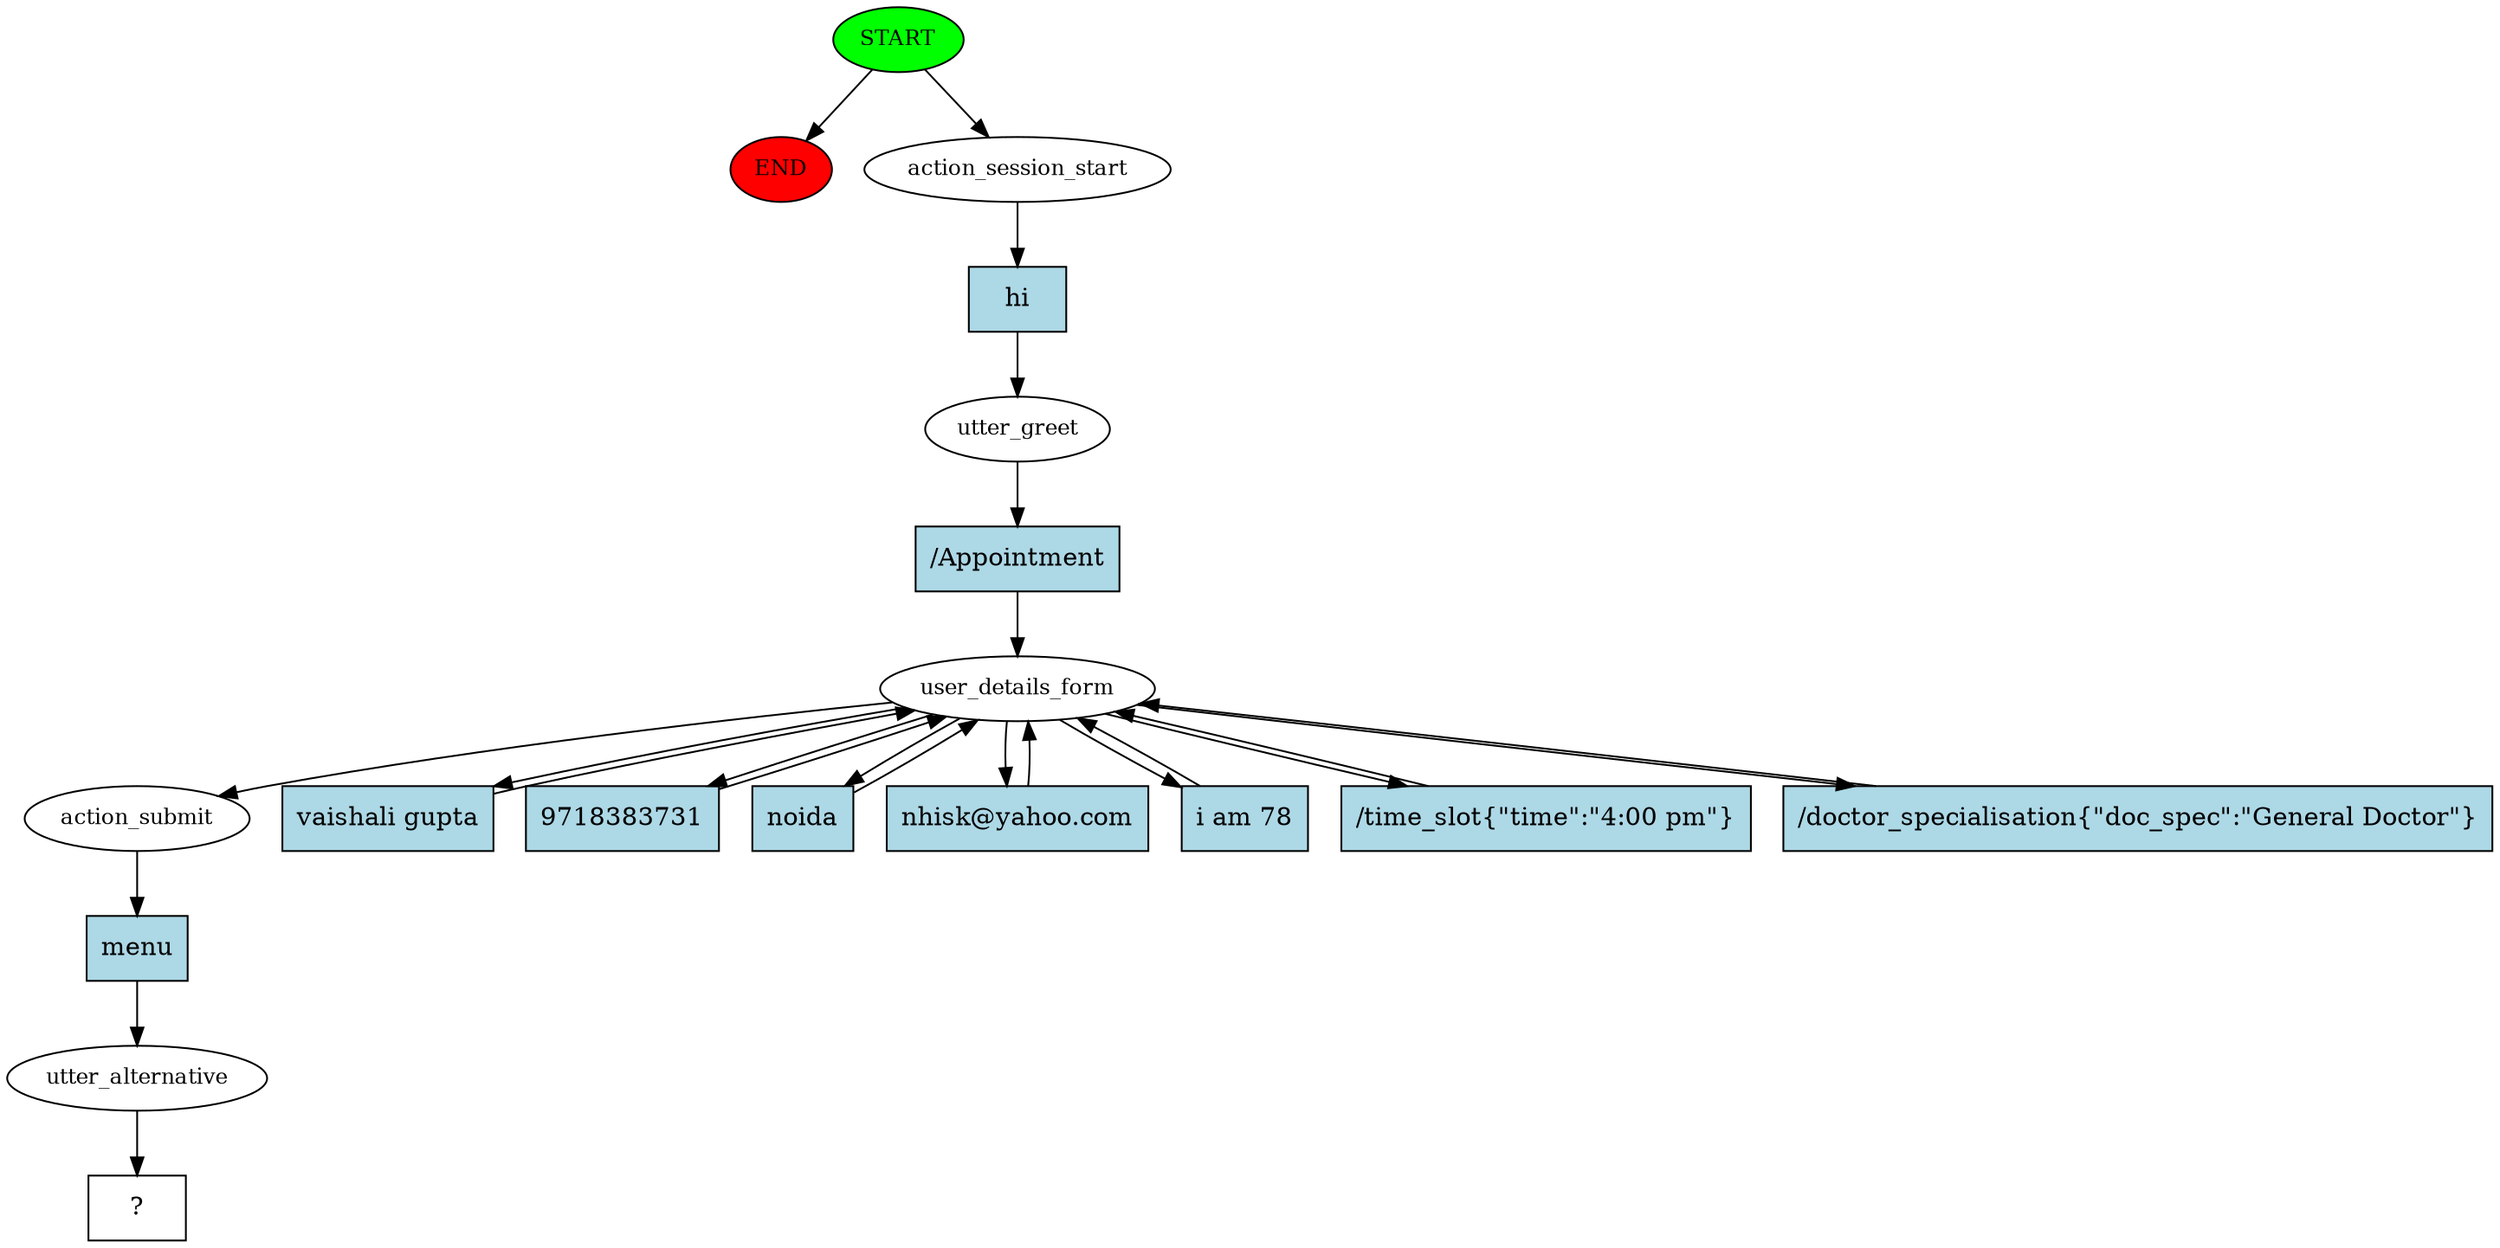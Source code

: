 digraph  {
0 [class="start active", fillcolor=green, fontsize=12, label=START, style=filled];
"-1" [class=end, fillcolor=red, fontsize=12, label=END, style=filled];
1 [class=active, fontsize=12, label=action_session_start];
2 [class=active, fontsize=12, label=utter_greet];
3 [class=active, fontsize=12, label=user_details_form];
11 [class=active, fontsize=12, label=action_submit];
12 [class=active, fontsize=12, label=utter_alternative];
13 [class="intent dashed active", label="  ?  ", shape=rect];
14 [class="intent active", fillcolor=lightblue, label=hi, shape=rect, style=filled];
15 [class="intent active", fillcolor=lightblue, label="/Appointment", shape=rect, style=filled];
16 [class="intent active", fillcolor=lightblue, label="vaishali gupta", shape=rect, style=filled];
17 [class="intent active", fillcolor=lightblue, label=9718383731, shape=rect, style=filled];
18 [class="intent active", fillcolor=lightblue, label=noida, shape=rect, style=filled];
19 [class="intent active", fillcolor=lightblue, label="nhisk@yahoo.com", shape=rect, style=filled];
20 [class="intent active", fillcolor=lightblue, label="i am 78", shape=rect, style=filled];
21 [class="intent active", fillcolor=lightblue, label="/time_slot{\"time\":\"4:00 pm\"}", shape=rect, style=filled];
22 [class="intent active", fillcolor=lightblue, label="/doctor_specialisation{\"doc_spec\":\"General Doctor\"}", shape=rect, style=filled];
23 [class="intent active", fillcolor=lightblue, label=menu, shape=rect, style=filled];
0 -> "-1"  [class="", key=NONE, label=""];
0 -> 1  [class=active, key=NONE, label=""];
1 -> 14  [class=active, key=0];
2 -> 15  [class=active, key=0];
3 -> 11  [class=active, key=NONE, label=""];
3 -> 16  [class=active, key=0];
3 -> 17  [class=active, key=0];
3 -> 18  [class=active, key=0];
3 -> 19  [class=active, key=0];
3 -> 20  [class=active, key=0];
3 -> 21  [class=active, key=0];
3 -> 22  [class=active, key=0];
11 -> 23  [class=active, key=0];
12 -> 13  [class=active, key=NONE, label=""];
14 -> 2  [class=active, key=0];
15 -> 3  [class=active, key=0];
16 -> 3  [class=active, key=0];
17 -> 3  [class=active, key=0];
18 -> 3  [class=active, key=0];
19 -> 3  [class=active, key=0];
20 -> 3  [class=active, key=0];
21 -> 3  [class=active, key=0];
22 -> 3  [class=active, key=0];
23 -> 12  [class=active, key=0];
}

